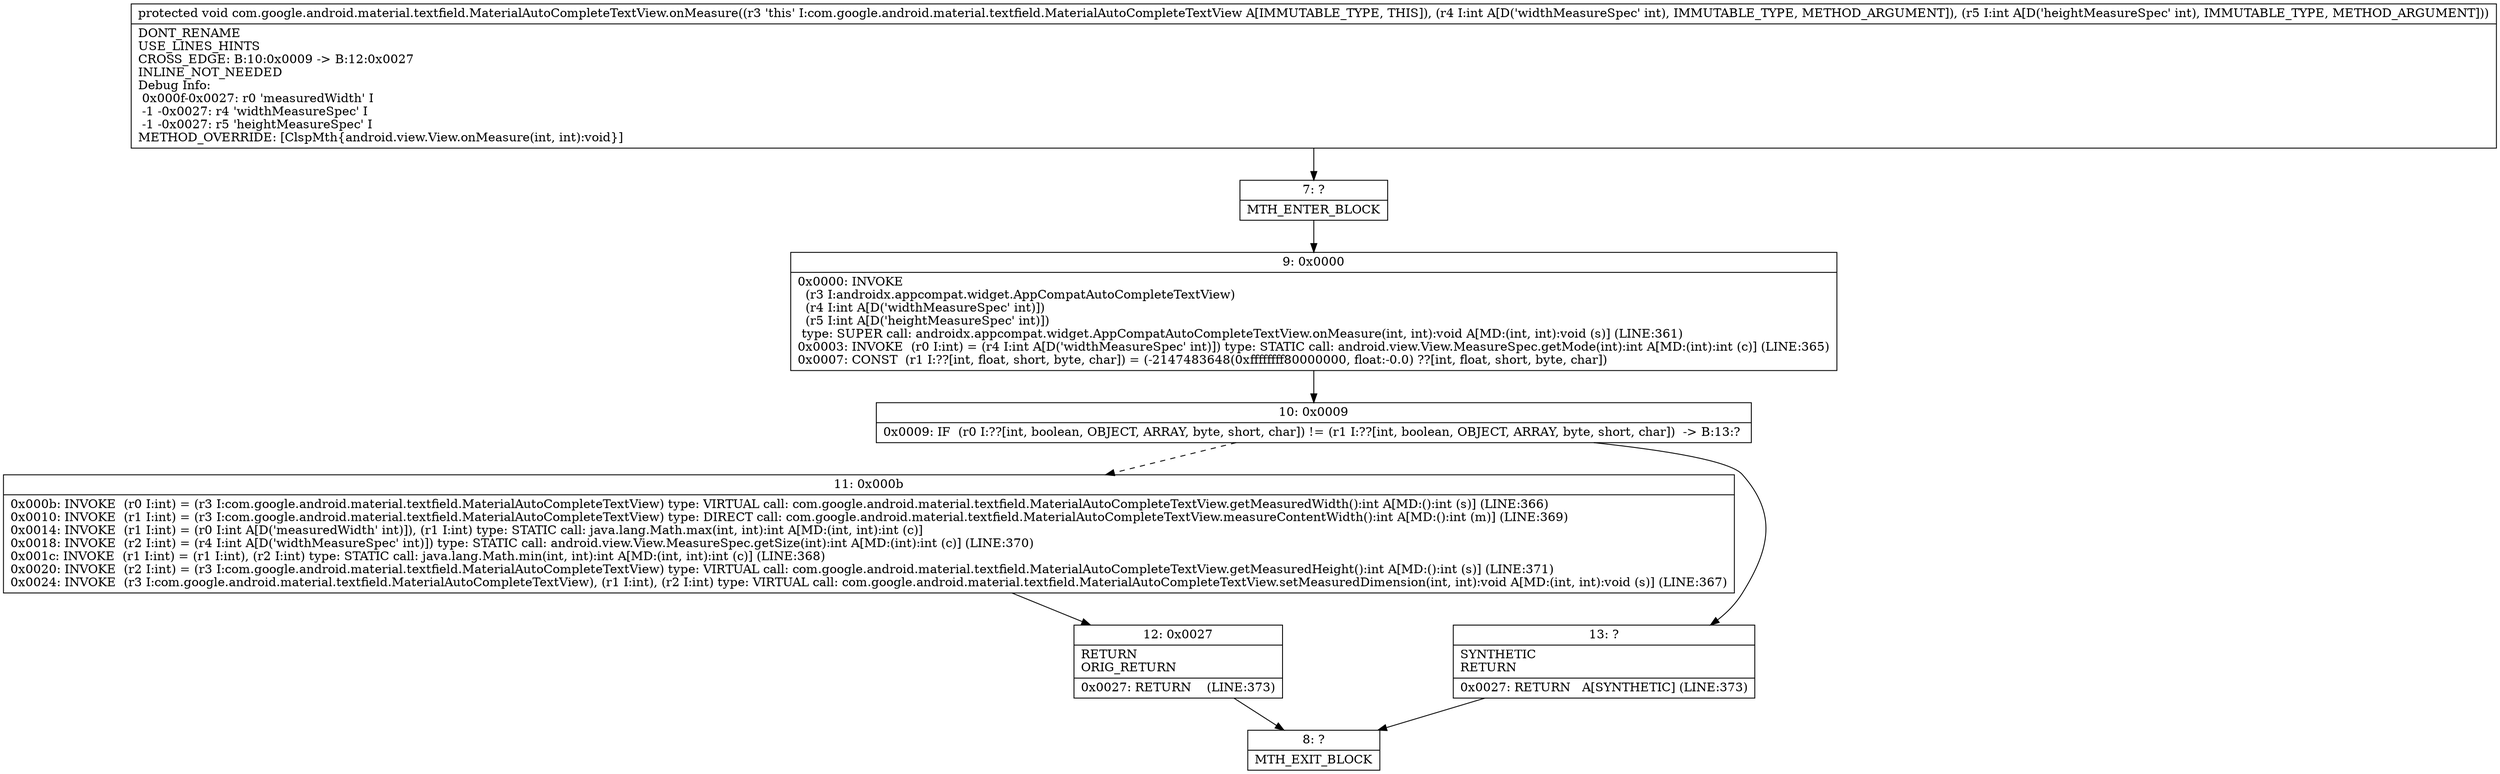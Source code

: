 digraph "CFG forcom.google.android.material.textfield.MaterialAutoCompleteTextView.onMeasure(II)V" {
Node_7 [shape=record,label="{7\:\ ?|MTH_ENTER_BLOCK\l}"];
Node_9 [shape=record,label="{9\:\ 0x0000|0x0000: INVOKE  \l  (r3 I:androidx.appcompat.widget.AppCompatAutoCompleteTextView)\l  (r4 I:int A[D('widthMeasureSpec' int)])\l  (r5 I:int A[D('heightMeasureSpec' int)])\l type: SUPER call: androidx.appcompat.widget.AppCompatAutoCompleteTextView.onMeasure(int, int):void A[MD:(int, int):void (s)] (LINE:361)\l0x0003: INVOKE  (r0 I:int) = (r4 I:int A[D('widthMeasureSpec' int)]) type: STATIC call: android.view.View.MeasureSpec.getMode(int):int A[MD:(int):int (c)] (LINE:365)\l0x0007: CONST  (r1 I:??[int, float, short, byte, char]) = (\-2147483648(0xffffffff80000000, float:\-0.0) ??[int, float, short, byte, char]) \l}"];
Node_10 [shape=record,label="{10\:\ 0x0009|0x0009: IF  (r0 I:??[int, boolean, OBJECT, ARRAY, byte, short, char]) != (r1 I:??[int, boolean, OBJECT, ARRAY, byte, short, char])  \-\> B:13:? \l}"];
Node_11 [shape=record,label="{11\:\ 0x000b|0x000b: INVOKE  (r0 I:int) = (r3 I:com.google.android.material.textfield.MaterialAutoCompleteTextView) type: VIRTUAL call: com.google.android.material.textfield.MaterialAutoCompleteTextView.getMeasuredWidth():int A[MD:():int (s)] (LINE:366)\l0x0010: INVOKE  (r1 I:int) = (r3 I:com.google.android.material.textfield.MaterialAutoCompleteTextView) type: DIRECT call: com.google.android.material.textfield.MaterialAutoCompleteTextView.measureContentWidth():int A[MD:():int (m)] (LINE:369)\l0x0014: INVOKE  (r1 I:int) = (r0 I:int A[D('measuredWidth' int)]), (r1 I:int) type: STATIC call: java.lang.Math.max(int, int):int A[MD:(int, int):int (c)]\l0x0018: INVOKE  (r2 I:int) = (r4 I:int A[D('widthMeasureSpec' int)]) type: STATIC call: android.view.View.MeasureSpec.getSize(int):int A[MD:(int):int (c)] (LINE:370)\l0x001c: INVOKE  (r1 I:int) = (r1 I:int), (r2 I:int) type: STATIC call: java.lang.Math.min(int, int):int A[MD:(int, int):int (c)] (LINE:368)\l0x0020: INVOKE  (r2 I:int) = (r3 I:com.google.android.material.textfield.MaterialAutoCompleteTextView) type: VIRTUAL call: com.google.android.material.textfield.MaterialAutoCompleteTextView.getMeasuredHeight():int A[MD:():int (s)] (LINE:371)\l0x0024: INVOKE  (r3 I:com.google.android.material.textfield.MaterialAutoCompleteTextView), (r1 I:int), (r2 I:int) type: VIRTUAL call: com.google.android.material.textfield.MaterialAutoCompleteTextView.setMeasuredDimension(int, int):void A[MD:(int, int):void (s)] (LINE:367)\l}"];
Node_12 [shape=record,label="{12\:\ 0x0027|RETURN\lORIG_RETURN\l|0x0027: RETURN    (LINE:373)\l}"];
Node_8 [shape=record,label="{8\:\ ?|MTH_EXIT_BLOCK\l}"];
Node_13 [shape=record,label="{13\:\ ?|SYNTHETIC\lRETURN\l|0x0027: RETURN   A[SYNTHETIC] (LINE:373)\l}"];
MethodNode[shape=record,label="{protected void com.google.android.material.textfield.MaterialAutoCompleteTextView.onMeasure((r3 'this' I:com.google.android.material.textfield.MaterialAutoCompleteTextView A[IMMUTABLE_TYPE, THIS]), (r4 I:int A[D('widthMeasureSpec' int), IMMUTABLE_TYPE, METHOD_ARGUMENT]), (r5 I:int A[D('heightMeasureSpec' int), IMMUTABLE_TYPE, METHOD_ARGUMENT]))  | DONT_RENAME\lUSE_LINES_HINTS\lCROSS_EDGE: B:10:0x0009 \-\> B:12:0x0027\lINLINE_NOT_NEEDED\lDebug Info:\l  0x000f\-0x0027: r0 'measuredWidth' I\l  \-1 \-0x0027: r4 'widthMeasureSpec' I\l  \-1 \-0x0027: r5 'heightMeasureSpec' I\lMETHOD_OVERRIDE: [ClspMth\{android.view.View.onMeasure(int, int):void\}]\l}"];
MethodNode -> Node_7;Node_7 -> Node_9;
Node_9 -> Node_10;
Node_10 -> Node_11[style=dashed];
Node_10 -> Node_13;
Node_11 -> Node_12;
Node_12 -> Node_8;
Node_13 -> Node_8;
}

